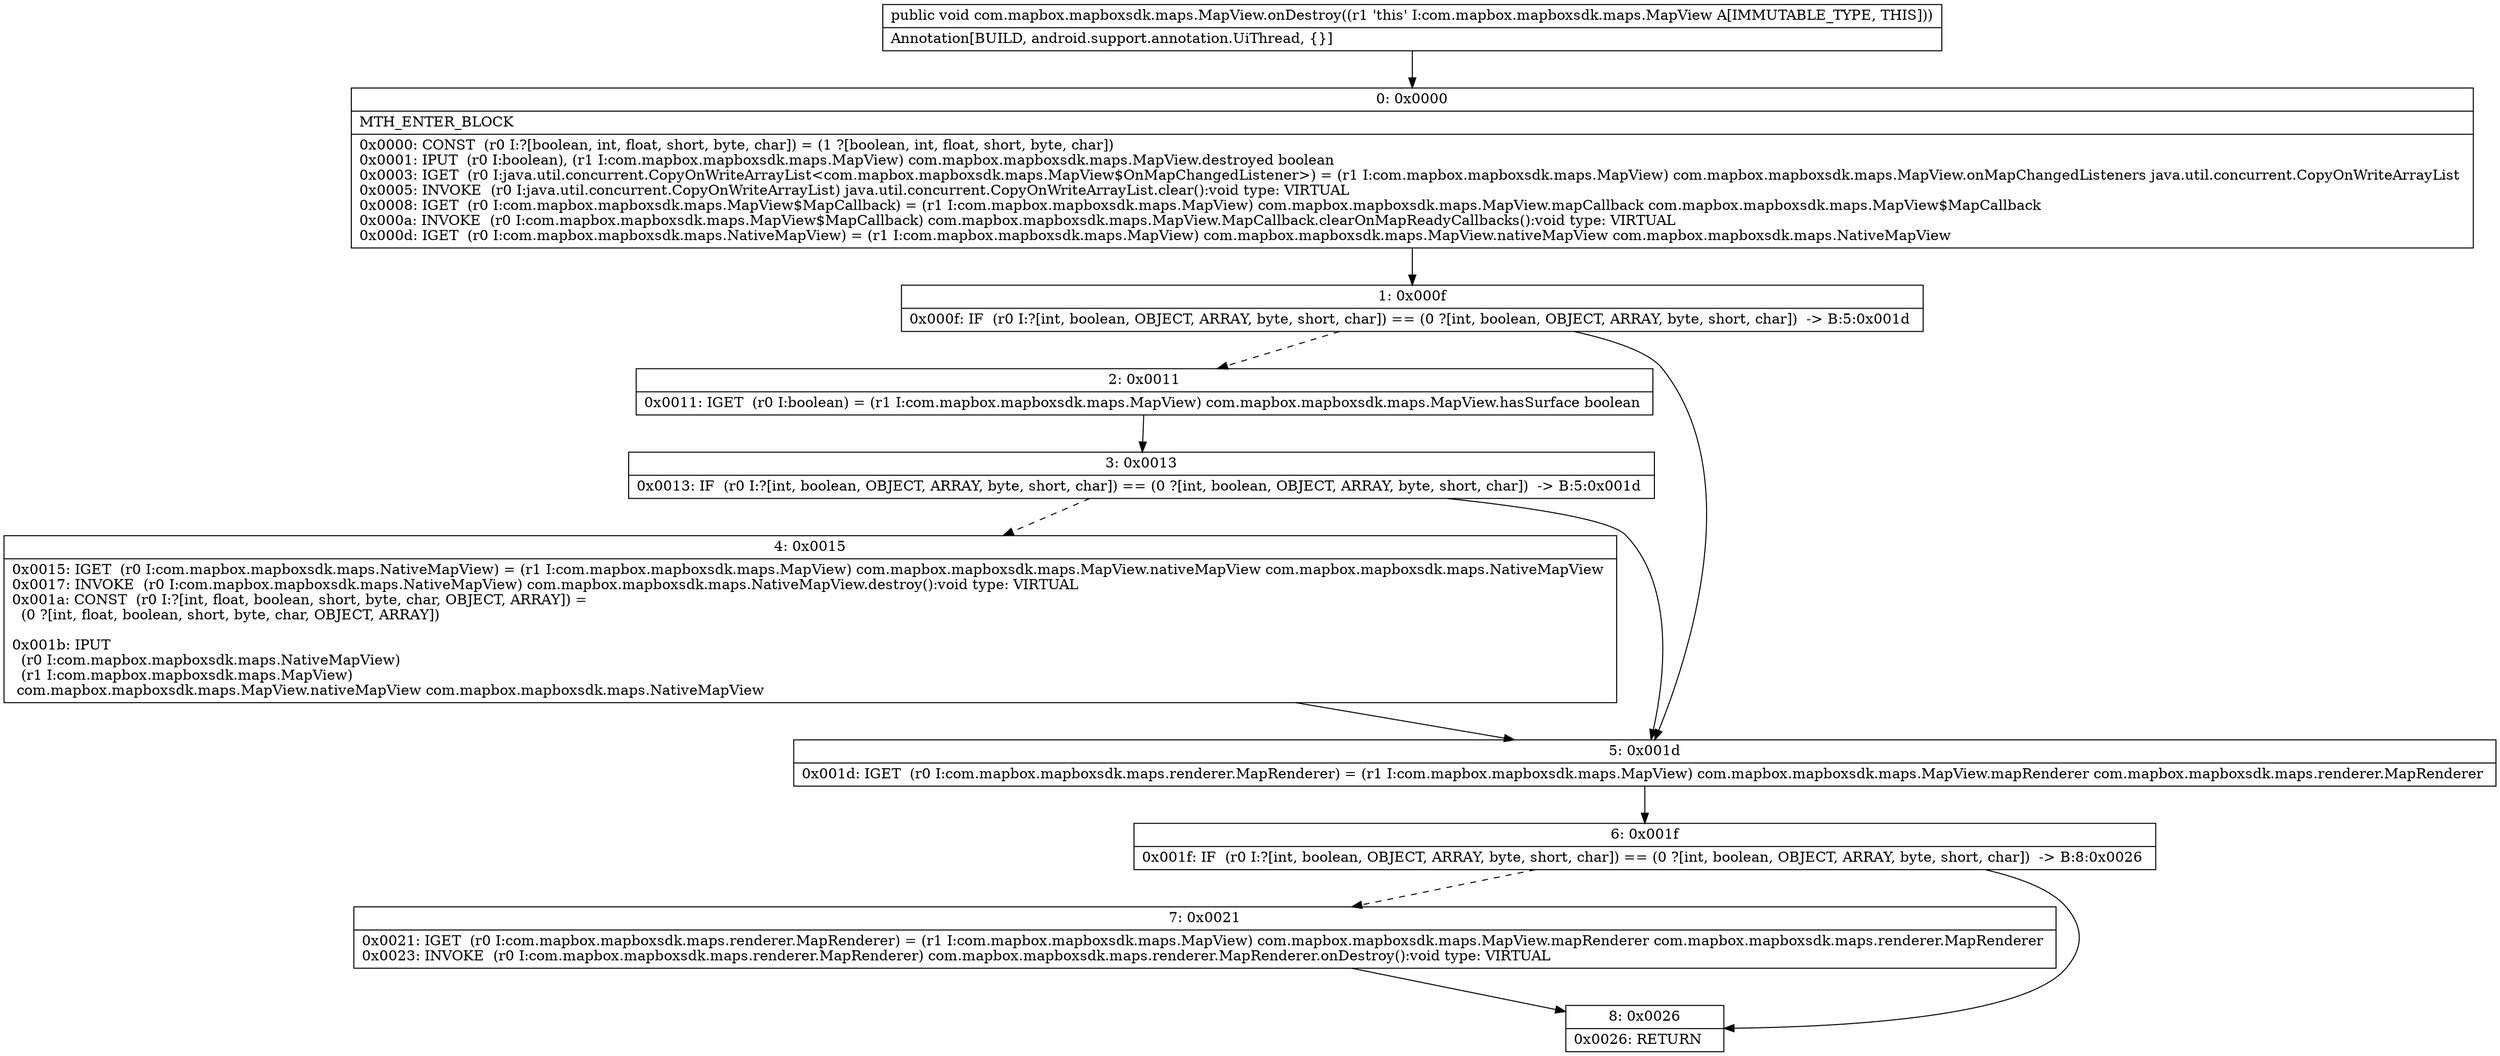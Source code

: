 digraph "CFG forcom.mapbox.mapboxsdk.maps.MapView.onDestroy()V" {
Node_0 [shape=record,label="{0\:\ 0x0000|MTH_ENTER_BLOCK\l|0x0000: CONST  (r0 I:?[boolean, int, float, short, byte, char]) = (1 ?[boolean, int, float, short, byte, char]) \l0x0001: IPUT  (r0 I:boolean), (r1 I:com.mapbox.mapboxsdk.maps.MapView) com.mapbox.mapboxsdk.maps.MapView.destroyed boolean \l0x0003: IGET  (r0 I:java.util.concurrent.CopyOnWriteArrayList\<com.mapbox.mapboxsdk.maps.MapView$OnMapChangedListener\>) = (r1 I:com.mapbox.mapboxsdk.maps.MapView) com.mapbox.mapboxsdk.maps.MapView.onMapChangedListeners java.util.concurrent.CopyOnWriteArrayList \l0x0005: INVOKE  (r0 I:java.util.concurrent.CopyOnWriteArrayList) java.util.concurrent.CopyOnWriteArrayList.clear():void type: VIRTUAL \l0x0008: IGET  (r0 I:com.mapbox.mapboxsdk.maps.MapView$MapCallback) = (r1 I:com.mapbox.mapboxsdk.maps.MapView) com.mapbox.mapboxsdk.maps.MapView.mapCallback com.mapbox.mapboxsdk.maps.MapView$MapCallback \l0x000a: INVOKE  (r0 I:com.mapbox.mapboxsdk.maps.MapView$MapCallback) com.mapbox.mapboxsdk.maps.MapView.MapCallback.clearOnMapReadyCallbacks():void type: VIRTUAL \l0x000d: IGET  (r0 I:com.mapbox.mapboxsdk.maps.NativeMapView) = (r1 I:com.mapbox.mapboxsdk.maps.MapView) com.mapbox.mapboxsdk.maps.MapView.nativeMapView com.mapbox.mapboxsdk.maps.NativeMapView \l}"];
Node_1 [shape=record,label="{1\:\ 0x000f|0x000f: IF  (r0 I:?[int, boolean, OBJECT, ARRAY, byte, short, char]) == (0 ?[int, boolean, OBJECT, ARRAY, byte, short, char])  \-\> B:5:0x001d \l}"];
Node_2 [shape=record,label="{2\:\ 0x0011|0x0011: IGET  (r0 I:boolean) = (r1 I:com.mapbox.mapboxsdk.maps.MapView) com.mapbox.mapboxsdk.maps.MapView.hasSurface boolean \l}"];
Node_3 [shape=record,label="{3\:\ 0x0013|0x0013: IF  (r0 I:?[int, boolean, OBJECT, ARRAY, byte, short, char]) == (0 ?[int, boolean, OBJECT, ARRAY, byte, short, char])  \-\> B:5:0x001d \l}"];
Node_4 [shape=record,label="{4\:\ 0x0015|0x0015: IGET  (r0 I:com.mapbox.mapboxsdk.maps.NativeMapView) = (r1 I:com.mapbox.mapboxsdk.maps.MapView) com.mapbox.mapboxsdk.maps.MapView.nativeMapView com.mapbox.mapboxsdk.maps.NativeMapView \l0x0017: INVOKE  (r0 I:com.mapbox.mapboxsdk.maps.NativeMapView) com.mapbox.mapboxsdk.maps.NativeMapView.destroy():void type: VIRTUAL \l0x001a: CONST  (r0 I:?[int, float, boolean, short, byte, char, OBJECT, ARRAY]) = \l  (0 ?[int, float, boolean, short, byte, char, OBJECT, ARRAY])\l \l0x001b: IPUT  \l  (r0 I:com.mapbox.mapboxsdk.maps.NativeMapView)\l  (r1 I:com.mapbox.mapboxsdk.maps.MapView)\l com.mapbox.mapboxsdk.maps.MapView.nativeMapView com.mapbox.mapboxsdk.maps.NativeMapView \l}"];
Node_5 [shape=record,label="{5\:\ 0x001d|0x001d: IGET  (r0 I:com.mapbox.mapboxsdk.maps.renderer.MapRenderer) = (r1 I:com.mapbox.mapboxsdk.maps.MapView) com.mapbox.mapboxsdk.maps.MapView.mapRenderer com.mapbox.mapboxsdk.maps.renderer.MapRenderer \l}"];
Node_6 [shape=record,label="{6\:\ 0x001f|0x001f: IF  (r0 I:?[int, boolean, OBJECT, ARRAY, byte, short, char]) == (0 ?[int, boolean, OBJECT, ARRAY, byte, short, char])  \-\> B:8:0x0026 \l}"];
Node_7 [shape=record,label="{7\:\ 0x0021|0x0021: IGET  (r0 I:com.mapbox.mapboxsdk.maps.renderer.MapRenderer) = (r1 I:com.mapbox.mapboxsdk.maps.MapView) com.mapbox.mapboxsdk.maps.MapView.mapRenderer com.mapbox.mapboxsdk.maps.renderer.MapRenderer \l0x0023: INVOKE  (r0 I:com.mapbox.mapboxsdk.maps.renderer.MapRenderer) com.mapbox.mapboxsdk.maps.renderer.MapRenderer.onDestroy():void type: VIRTUAL \l}"];
Node_8 [shape=record,label="{8\:\ 0x0026|0x0026: RETURN   \l}"];
MethodNode[shape=record,label="{public void com.mapbox.mapboxsdk.maps.MapView.onDestroy((r1 'this' I:com.mapbox.mapboxsdk.maps.MapView A[IMMUTABLE_TYPE, THIS]))  | Annotation[BUILD, android.support.annotation.UiThread, \{\}]\l}"];
MethodNode -> Node_0;
Node_0 -> Node_1;
Node_1 -> Node_2[style=dashed];
Node_1 -> Node_5;
Node_2 -> Node_3;
Node_3 -> Node_4[style=dashed];
Node_3 -> Node_5;
Node_4 -> Node_5;
Node_5 -> Node_6;
Node_6 -> Node_7[style=dashed];
Node_6 -> Node_8;
Node_7 -> Node_8;
}

